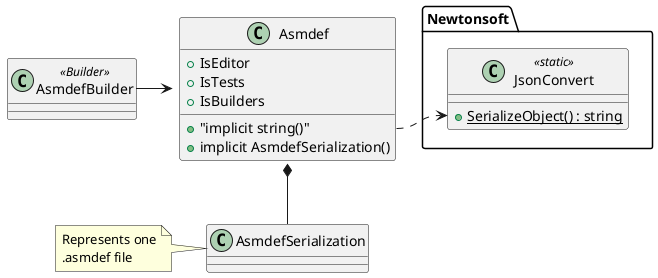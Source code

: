 @startuml

class Asmdef
{
    +IsEditor
    +IsTests
    +IsBuilders
    
    +"implicit string()"
    +implicit AsmdefSerialization()
}

package Newtonsoft
{
    class JsonConvert <<static>>
    {
        +{static} SerializeObject() : string
    }
}

class AsmdefSerialization

class AsmdefBuilder <<Builder>>
'''''''''''''''''''''''

note as N1
    Represents one
    .asmdef file 
end note
N1 . AsmdefSerialization

Asmdef *-- AsmdefSerialization

"Asmdef::implicit string()" .> JsonConvert::SerializeObject

AsmdefBuilder -> Asmdef

@enduml